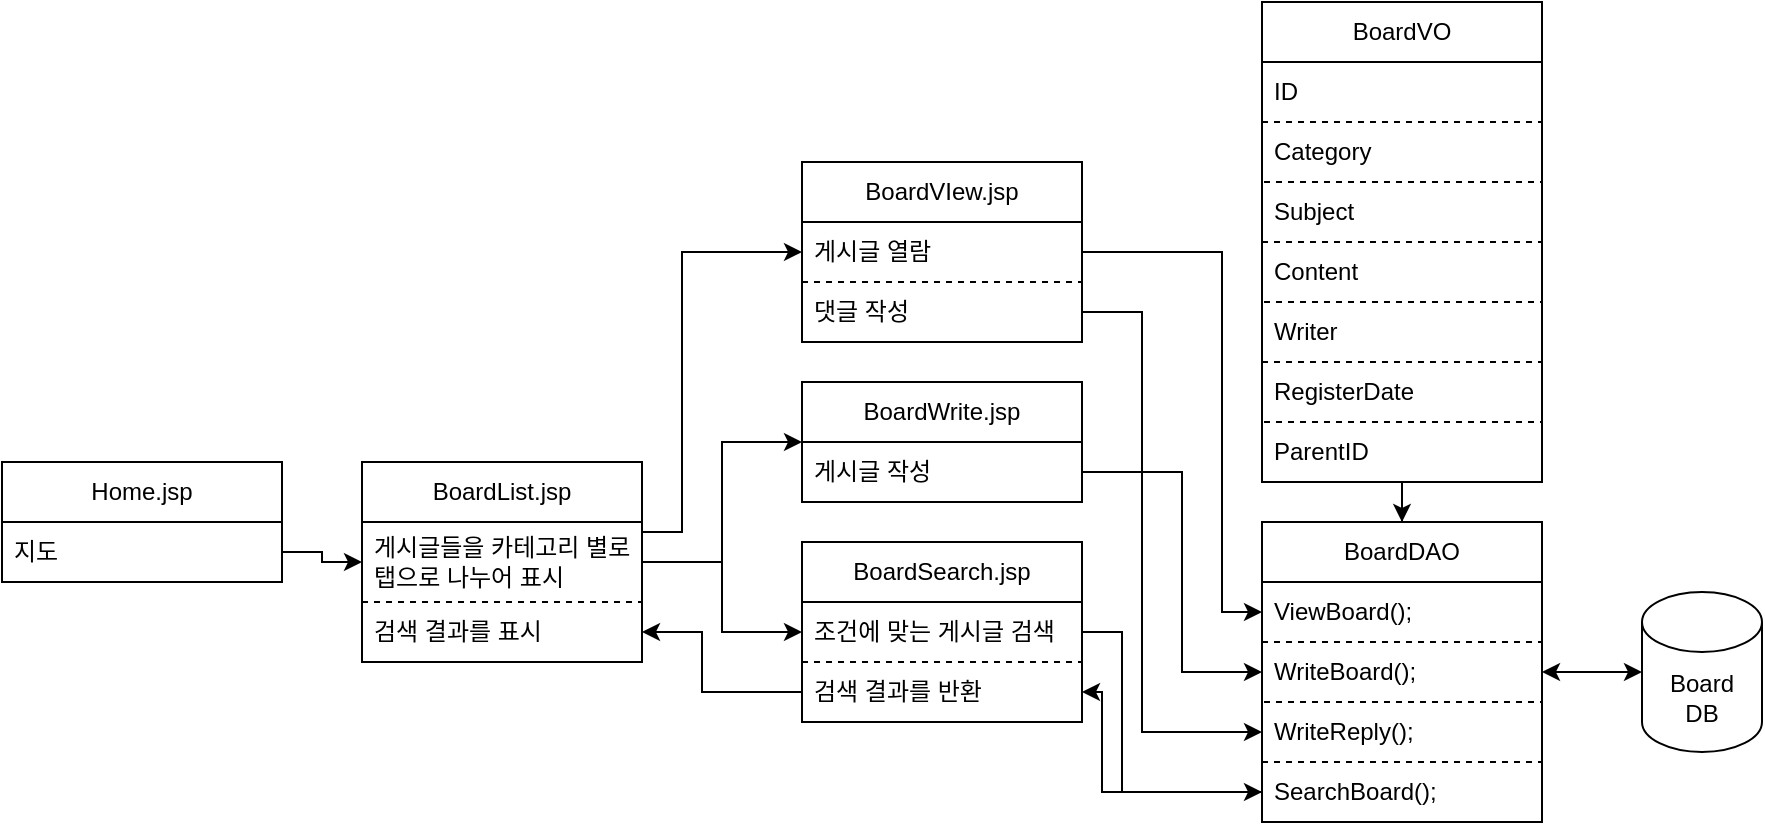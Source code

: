 <mxfile version="25.0.3">
  <diagram name="페이지-1" id="mvZ9qLQPtHk2U4TqpqGp">
    <mxGraphModel dx="1434" dy="754" grid="1" gridSize="10" guides="1" tooltips="1" connect="1" arrows="1" fold="1" page="1" pageScale="1" pageWidth="1100" pageHeight="850" math="0" shadow="0">
      <root>
        <mxCell id="0" />
        <mxCell id="1" parent="0" />
        <mxCell id="7DAkFFsW5BjDMMzDRxCv-1" value="&lt;div&gt;Home.jsp&lt;/div&gt;" style="swimlane;fontStyle=0;childLayout=stackLayout;horizontal=1;startSize=30;horizontalStack=0;resizeParent=1;resizeParentMax=0;resizeLast=0;collapsible=1;marginBottom=0;whiteSpace=wrap;html=1;" vertex="1" parent="1">
          <mxGeometry x="160" y="320" width="140" height="60" as="geometry">
            <mxRectangle x="430" y="270" width="90" height="30" as="alternateBounds" />
          </mxGeometry>
        </mxCell>
        <mxCell id="7DAkFFsW5BjDMMzDRxCv-2" value="지도" style="text;strokeColor=none;fillColor=none;align=left;verticalAlign=middle;spacingLeft=4;spacingRight=4;overflow=hidden;points=[[0,0.5],[1,0.5]];portConstraint=eastwest;rotatable=0;whiteSpace=wrap;html=1;" vertex="1" parent="7DAkFFsW5BjDMMzDRxCv-1">
          <mxGeometry y="30" width="140" height="30" as="geometry" />
        </mxCell>
        <mxCell id="7DAkFFsW5BjDMMzDRxCv-54" style="edgeStyle=orthogonalEdgeStyle;rounded=0;orthogonalLoop=1;jettySize=auto;html=1;" edge="1" parent="1" source="7DAkFFsW5BjDMMzDRxCv-4" target="7DAkFFsW5BjDMMzDRxCv-9">
          <mxGeometry relative="1" as="geometry" />
        </mxCell>
        <mxCell id="7DAkFFsW5BjDMMzDRxCv-4" value="BoardVO" style="swimlane;fontStyle=0;childLayout=stackLayout;horizontal=1;startSize=30;horizontalStack=0;resizeParent=1;resizeParentMax=0;resizeLast=0;collapsible=1;marginBottom=0;whiteSpace=wrap;html=1;" vertex="1" parent="1">
          <mxGeometry x="790" y="90" width="140" height="240" as="geometry" />
        </mxCell>
        <mxCell id="7DAkFFsW5BjDMMzDRxCv-5" value="ID" style="text;strokeColor=none;fillColor=none;align=left;verticalAlign=middle;spacingLeft=4;spacingRight=4;overflow=hidden;points=[[0,0.5],[1,0.5]];portConstraint=eastwest;rotatable=0;whiteSpace=wrap;html=1;" vertex="1" parent="7DAkFFsW5BjDMMzDRxCv-4">
          <mxGeometry y="30" width="140" height="30" as="geometry" />
        </mxCell>
        <mxCell id="7DAkFFsW5BjDMMzDRxCv-6" value="Category" style="text;strokeColor=default;fillColor=none;align=left;verticalAlign=middle;spacingLeft=4;spacingRight=4;overflow=hidden;points=[[0,0.5],[1,0.5]];portConstraint=eastwest;rotatable=0;whiteSpace=wrap;html=1;dashed=1;" vertex="1" parent="7DAkFFsW5BjDMMzDRxCv-4">
          <mxGeometry y="60" width="140" height="30" as="geometry" />
        </mxCell>
        <mxCell id="7DAkFFsW5BjDMMzDRxCv-7" value="Subject" style="text;strokeColor=none;fillColor=none;align=left;verticalAlign=middle;spacingLeft=4;spacingRight=4;overflow=hidden;points=[[0,0.5],[1,0.5]];portConstraint=eastwest;rotatable=0;whiteSpace=wrap;html=1;" vertex="1" parent="7DAkFFsW5BjDMMzDRxCv-4">
          <mxGeometry y="90" width="140" height="30" as="geometry" />
        </mxCell>
        <mxCell id="7DAkFFsW5BjDMMzDRxCv-51" value="Content" style="text;strokeColor=default;fillColor=none;align=left;verticalAlign=middle;spacingLeft=4;spacingRight=4;overflow=hidden;points=[[0,0.5],[1,0.5]];portConstraint=eastwest;rotatable=0;whiteSpace=wrap;html=1;dashed=1;" vertex="1" parent="7DAkFFsW5BjDMMzDRxCv-4">
          <mxGeometry y="120" width="140" height="30" as="geometry" />
        </mxCell>
        <mxCell id="7DAkFFsW5BjDMMzDRxCv-50" value="Writer" style="text;strokeColor=none;fillColor=none;align=left;verticalAlign=middle;spacingLeft=4;spacingRight=4;overflow=hidden;points=[[0,0.5],[1,0.5]];portConstraint=eastwest;rotatable=0;whiteSpace=wrap;html=1;" vertex="1" parent="7DAkFFsW5BjDMMzDRxCv-4">
          <mxGeometry y="150" width="140" height="30" as="geometry" />
        </mxCell>
        <mxCell id="7DAkFFsW5BjDMMzDRxCv-52" value="RegisterDate" style="text;strokeColor=default;fillColor=none;align=left;verticalAlign=middle;spacingLeft=4;spacingRight=4;overflow=hidden;points=[[0,0.5],[1,0.5]];portConstraint=eastwest;rotatable=0;whiteSpace=wrap;html=1;dashed=1;" vertex="1" parent="7DAkFFsW5BjDMMzDRxCv-4">
          <mxGeometry y="180" width="140" height="30" as="geometry" />
        </mxCell>
        <mxCell id="7DAkFFsW5BjDMMzDRxCv-53" value="ParentID" style="text;strokeColor=none;fillColor=none;align=left;verticalAlign=middle;spacingLeft=4;spacingRight=4;overflow=hidden;points=[[0,0.5],[1,0.5]];portConstraint=eastwest;rotatable=0;whiteSpace=wrap;html=1;" vertex="1" parent="7DAkFFsW5BjDMMzDRxCv-4">
          <mxGeometry y="210" width="140" height="30" as="geometry" />
        </mxCell>
        <mxCell id="7DAkFFsW5BjDMMzDRxCv-8" style="edgeStyle=orthogonalEdgeStyle;rounded=0;orthogonalLoop=1;jettySize=auto;html=1;startArrow=classic;startFill=1;" edge="1" parent="1" source="7DAkFFsW5BjDMMzDRxCv-9" target="7DAkFFsW5BjDMMzDRxCv-11">
          <mxGeometry relative="1" as="geometry" />
        </mxCell>
        <mxCell id="7DAkFFsW5BjDMMzDRxCv-9" value="BoardDAO" style="swimlane;fontStyle=0;childLayout=stackLayout;horizontal=1;startSize=30;horizontalStack=0;resizeParent=1;resizeParentMax=0;resizeLast=0;collapsible=1;marginBottom=0;whiteSpace=wrap;html=1;" vertex="1" parent="1">
          <mxGeometry x="790" y="350" width="140" height="150" as="geometry" />
        </mxCell>
        <mxCell id="7DAkFFsW5BjDMMzDRxCv-10" value="ViewBoard();" style="text;strokeColor=none;fillColor=none;align=left;verticalAlign=middle;spacingLeft=4;spacingRight=4;overflow=hidden;points=[[0,0.5],[1,0.5]];portConstraint=eastwest;rotatable=0;whiteSpace=wrap;html=1;" vertex="1" parent="7DAkFFsW5BjDMMzDRxCv-9">
          <mxGeometry y="30" width="140" height="30" as="geometry" />
        </mxCell>
        <mxCell id="7DAkFFsW5BjDMMzDRxCv-55" value="WriteBoard();" style="text;strokeColor=default;fillColor=none;align=left;verticalAlign=middle;spacingLeft=4;spacingRight=4;overflow=hidden;points=[[0,0.5],[1,0.5]];portConstraint=eastwest;rotatable=0;whiteSpace=wrap;html=1;dashed=1;" vertex="1" parent="7DAkFFsW5BjDMMzDRxCv-9">
          <mxGeometry y="60" width="140" height="30" as="geometry" />
        </mxCell>
        <mxCell id="7DAkFFsW5BjDMMzDRxCv-57" value="WriteReply();" style="text;strokeColor=none;fillColor=none;align=left;verticalAlign=middle;spacingLeft=4;spacingRight=4;overflow=hidden;points=[[0,0.5],[1,0.5]];portConstraint=eastwest;rotatable=0;whiteSpace=wrap;html=1;" vertex="1" parent="7DAkFFsW5BjDMMzDRxCv-9">
          <mxGeometry y="90" width="140" height="30" as="geometry" />
        </mxCell>
        <mxCell id="7DAkFFsW5BjDMMzDRxCv-58" value="SearchBoard();" style="text;strokeColor=default;fillColor=none;align=left;verticalAlign=middle;spacingLeft=4;spacingRight=4;overflow=hidden;points=[[0,0.5],[1,0.5]];portConstraint=eastwest;rotatable=0;whiteSpace=wrap;html=1;dashed=1;" vertex="1" parent="7DAkFFsW5BjDMMzDRxCv-9">
          <mxGeometry y="120" width="140" height="30" as="geometry" />
        </mxCell>
        <mxCell id="7DAkFFsW5BjDMMzDRxCv-11" value="Board&lt;br&gt;&lt;div&gt;DB&lt;br&gt;&lt;/div&gt;" style="shape=cylinder3;whiteSpace=wrap;html=1;boundedLbl=1;backgroundOutline=1;size=15;" vertex="1" parent="1">
          <mxGeometry x="980" y="385" width="60" height="80" as="geometry" />
        </mxCell>
        <mxCell id="7DAkFFsW5BjDMMzDRxCv-32" style="edgeStyle=orthogonalEdgeStyle;rounded=0;orthogonalLoop=1;jettySize=auto;html=1;" edge="1" parent="1" source="7DAkFFsW5BjDMMzDRxCv-2" target="7DAkFFsW5BjDMMzDRxCv-37">
          <mxGeometry relative="1" as="geometry">
            <mxPoint x="360" y="415" as="targetPoint" />
          </mxGeometry>
        </mxCell>
        <mxCell id="7DAkFFsW5BjDMMzDRxCv-46" style="edgeStyle=orthogonalEdgeStyle;rounded=0;orthogonalLoop=1;jettySize=auto;html=1;" edge="1" parent="1" source="7DAkFFsW5BjDMMzDRxCv-37" target="7DAkFFsW5BjDMMzDRxCv-43">
          <mxGeometry relative="1" as="geometry">
            <Array as="points">
              <mxPoint x="500" y="355" />
              <mxPoint x="500" y="215" />
            </Array>
          </mxGeometry>
        </mxCell>
        <mxCell id="7DAkFFsW5BjDMMzDRxCv-47" style="edgeStyle=orthogonalEdgeStyle;rounded=0;orthogonalLoop=1;jettySize=auto;html=1;" edge="1" parent="1" source="7DAkFFsW5BjDMMzDRxCv-37" target="7DAkFFsW5BjDMMzDRxCv-39">
          <mxGeometry relative="1" as="geometry" />
        </mxCell>
        <mxCell id="7DAkFFsW5BjDMMzDRxCv-48" style="edgeStyle=orthogonalEdgeStyle;rounded=0;orthogonalLoop=1;jettySize=auto;html=1;" edge="1" parent="1" source="7DAkFFsW5BjDMMzDRxCv-37" target="7DAkFFsW5BjDMMzDRxCv-41">
          <mxGeometry relative="1" as="geometry" />
        </mxCell>
        <mxCell id="7DAkFFsW5BjDMMzDRxCv-37" value="BoardList.jsp" style="swimlane;fontStyle=0;childLayout=stackLayout;horizontal=1;startSize=30;horizontalStack=0;resizeParent=1;resizeParentMax=0;resizeLast=0;collapsible=1;marginBottom=0;whiteSpace=wrap;html=1;" vertex="1" parent="1">
          <mxGeometry x="340" y="320" width="140" height="100" as="geometry" />
        </mxCell>
        <mxCell id="7DAkFFsW5BjDMMzDRxCv-38" value="게시글들을 카테고리 별로 탭으로 나누어 표시" style="text;strokeColor=none;fillColor=none;align=left;verticalAlign=middle;spacingLeft=4;spacingRight=4;overflow=hidden;points=[[0,0.5],[1,0.5]];portConstraint=eastwest;rotatable=0;whiteSpace=wrap;html=1;" vertex="1" parent="7DAkFFsW5BjDMMzDRxCv-37">
          <mxGeometry y="30" width="140" height="40" as="geometry" />
        </mxCell>
        <mxCell id="7DAkFFsW5BjDMMzDRxCv-67" value="검색 결과를 표시" style="text;strokeColor=default;fillColor=none;align=left;verticalAlign=middle;spacingLeft=4;spacingRight=4;overflow=hidden;points=[[0,0.5],[1,0.5]];portConstraint=eastwest;rotatable=0;whiteSpace=wrap;html=1;dashed=1;" vertex="1" parent="7DAkFFsW5BjDMMzDRxCv-37">
          <mxGeometry y="70" width="140" height="30" as="geometry" />
        </mxCell>
        <mxCell id="7DAkFFsW5BjDMMzDRxCv-39" value="BoardWrite.jsp" style="swimlane;fontStyle=0;childLayout=stackLayout;horizontal=1;startSize=30;horizontalStack=0;resizeParent=1;resizeParentMax=0;resizeLast=0;collapsible=1;marginBottom=0;whiteSpace=wrap;html=1;" vertex="1" parent="1">
          <mxGeometry x="560" y="280" width="140" height="60" as="geometry" />
        </mxCell>
        <mxCell id="7DAkFFsW5BjDMMzDRxCv-40" value="게시글 작성" style="text;strokeColor=none;fillColor=none;align=left;verticalAlign=middle;spacingLeft=4;spacingRight=4;overflow=hidden;points=[[0,0.5],[1,0.5]];portConstraint=eastwest;rotatable=0;whiteSpace=wrap;html=1;" vertex="1" parent="7DAkFFsW5BjDMMzDRxCv-39">
          <mxGeometry y="30" width="140" height="30" as="geometry" />
        </mxCell>
        <mxCell id="7DAkFFsW5BjDMMzDRxCv-41" value="BoardSearch.jsp" style="swimlane;fontStyle=0;childLayout=stackLayout;horizontal=1;startSize=30;horizontalStack=0;resizeParent=1;resizeParentMax=0;resizeLast=0;collapsible=1;marginBottom=0;whiteSpace=wrap;html=1;" vertex="1" parent="1">
          <mxGeometry x="560" y="360" width="140" height="90" as="geometry" />
        </mxCell>
        <mxCell id="7DAkFFsW5BjDMMzDRxCv-42" value="조건에 맞는 게시글 검색" style="text;strokeColor=none;fillColor=none;align=left;verticalAlign=middle;spacingLeft=4;spacingRight=4;overflow=hidden;points=[[0,0.5],[1,0.5]];portConstraint=eastwest;rotatable=0;whiteSpace=wrap;html=1;" vertex="1" parent="7DAkFFsW5BjDMMzDRxCv-41">
          <mxGeometry y="30" width="140" height="30" as="geometry" />
        </mxCell>
        <mxCell id="7DAkFFsW5BjDMMzDRxCv-63" value="검색 결과를 반환" style="text;strokeColor=default;fillColor=none;align=left;verticalAlign=middle;spacingLeft=4;spacingRight=4;overflow=hidden;points=[[0,0.5],[1,0.5]];portConstraint=eastwest;rotatable=0;whiteSpace=wrap;html=1;dashed=1;" vertex="1" parent="7DAkFFsW5BjDMMzDRxCv-41">
          <mxGeometry y="60" width="140" height="30" as="geometry" />
        </mxCell>
        <mxCell id="7DAkFFsW5BjDMMzDRxCv-43" value="BoardVIew.jsp" style="swimlane;fontStyle=0;childLayout=stackLayout;horizontal=1;startSize=30;horizontalStack=0;resizeParent=1;resizeParentMax=0;resizeLast=0;collapsible=1;marginBottom=0;whiteSpace=wrap;html=1;" vertex="1" parent="1">
          <mxGeometry x="560" y="170" width="140" height="90" as="geometry" />
        </mxCell>
        <mxCell id="7DAkFFsW5BjDMMzDRxCv-44" value="게시글 열람" style="text;strokeColor=none;fillColor=none;align=left;verticalAlign=middle;spacingLeft=4;spacingRight=4;overflow=hidden;points=[[0,0.5],[1,0.5]];portConstraint=eastwest;rotatable=0;whiteSpace=wrap;html=1;" vertex="1" parent="7DAkFFsW5BjDMMzDRxCv-43">
          <mxGeometry y="30" width="140" height="30" as="geometry" />
        </mxCell>
        <mxCell id="7DAkFFsW5BjDMMzDRxCv-45" value="댓글 작성" style="text;strokeColor=default;fillColor=none;align=left;verticalAlign=middle;spacingLeft=4;spacingRight=4;overflow=hidden;points=[[0,0.5],[1,0.5]];portConstraint=eastwest;rotatable=0;whiteSpace=wrap;html=1;dashed=1;" vertex="1" parent="7DAkFFsW5BjDMMzDRxCv-43">
          <mxGeometry y="60" width="140" height="30" as="geometry" />
        </mxCell>
        <mxCell id="7DAkFFsW5BjDMMzDRxCv-59" style="edgeStyle=orthogonalEdgeStyle;rounded=0;orthogonalLoop=1;jettySize=auto;html=1;" edge="1" parent="1" source="7DAkFFsW5BjDMMzDRxCv-42" target="7DAkFFsW5BjDMMzDRxCv-58">
          <mxGeometry relative="1" as="geometry">
            <Array as="points">
              <mxPoint x="720" y="405" />
              <mxPoint x="720" y="485" />
            </Array>
          </mxGeometry>
        </mxCell>
        <mxCell id="7DAkFFsW5BjDMMzDRxCv-60" style="edgeStyle=orthogonalEdgeStyle;rounded=0;orthogonalLoop=1;jettySize=auto;html=1;entryX=0;entryY=0.5;entryDx=0;entryDy=0;" edge="1" parent="1" source="7DAkFFsW5BjDMMzDRxCv-40" target="7DAkFFsW5BjDMMzDRxCv-55">
          <mxGeometry relative="1" as="geometry">
            <Array as="points">
              <mxPoint x="750" y="325" />
              <mxPoint x="750" y="425" />
            </Array>
          </mxGeometry>
        </mxCell>
        <mxCell id="7DAkFFsW5BjDMMzDRxCv-61" style="edgeStyle=orthogonalEdgeStyle;rounded=0;orthogonalLoop=1;jettySize=auto;html=1;" edge="1" parent="1" source="7DAkFFsW5BjDMMzDRxCv-44" target="7DAkFFsW5BjDMMzDRxCv-10">
          <mxGeometry relative="1" as="geometry">
            <Array as="points">
              <mxPoint x="770" y="215" />
              <mxPoint x="770" y="395" />
            </Array>
          </mxGeometry>
        </mxCell>
        <mxCell id="7DAkFFsW5BjDMMzDRxCv-62" style="edgeStyle=orthogonalEdgeStyle;rounded=0;orthogonalLoop=1;jettySize=auto;html=1;entryX=0;entryY=0.5;entryDx=0;entryDy=0;" edge="1" parent="1" source="7DAkFFsW5BjDMMzDRxCv-45" target="7DAkFFsW5BjDMMzDRxCv-57">
          <mxGeometry relative="1" as="geometry">
            <Array as="points">
              <mxPoint x="730" y="245" />
              <mxPoint x="730" y="455" />
            </Array>
          </mxGeometry>
        </mxCell>
        <mxCell id="7DAkFFsW5BjDMMzDRxCv-69" style="edgeStyle=orthogonalEdgeStyle;rounded=0;orthogonalLoop=1;jettySize=auto;html=1;" edge="1" parent="1" source="7DAkFFsW5BjDMMzDRxCv-58" target="7DAkFFsW5BjDMMzDRxCv-63">
          <mxGeometry relative="1" as="geometry">
            <Array as="points">
              <mxPoint x="710" y="485" />
              <mxPoint x="710" y="435" />
            </Array>
          </mxGeometry>
        </mxCell>
        <mxCell id="7DAkFFsW5BjDMMzDRxCv-70" style="edgeStyle=orthogonalEdgeStyle;rounded=0;orthogonalLoop=1;jettySize=auto;html=1;" edge="1" parent="1" source="7DAkFFsW5BjDMMzDRxCv-63" target="7DAkFFsW5BjDMMzDRxCv-67">
          <mxGeometry relative="1" as="geometry">
            <Array as="points">
              <mxPoint x="510" y="435" />
              <mxPoint x="510" y="405" />
            </Array>
          </mxGeometry>
        </mxCell>
      </root>
    </mxGraphModel>
  </diagram>
</mxfile>
